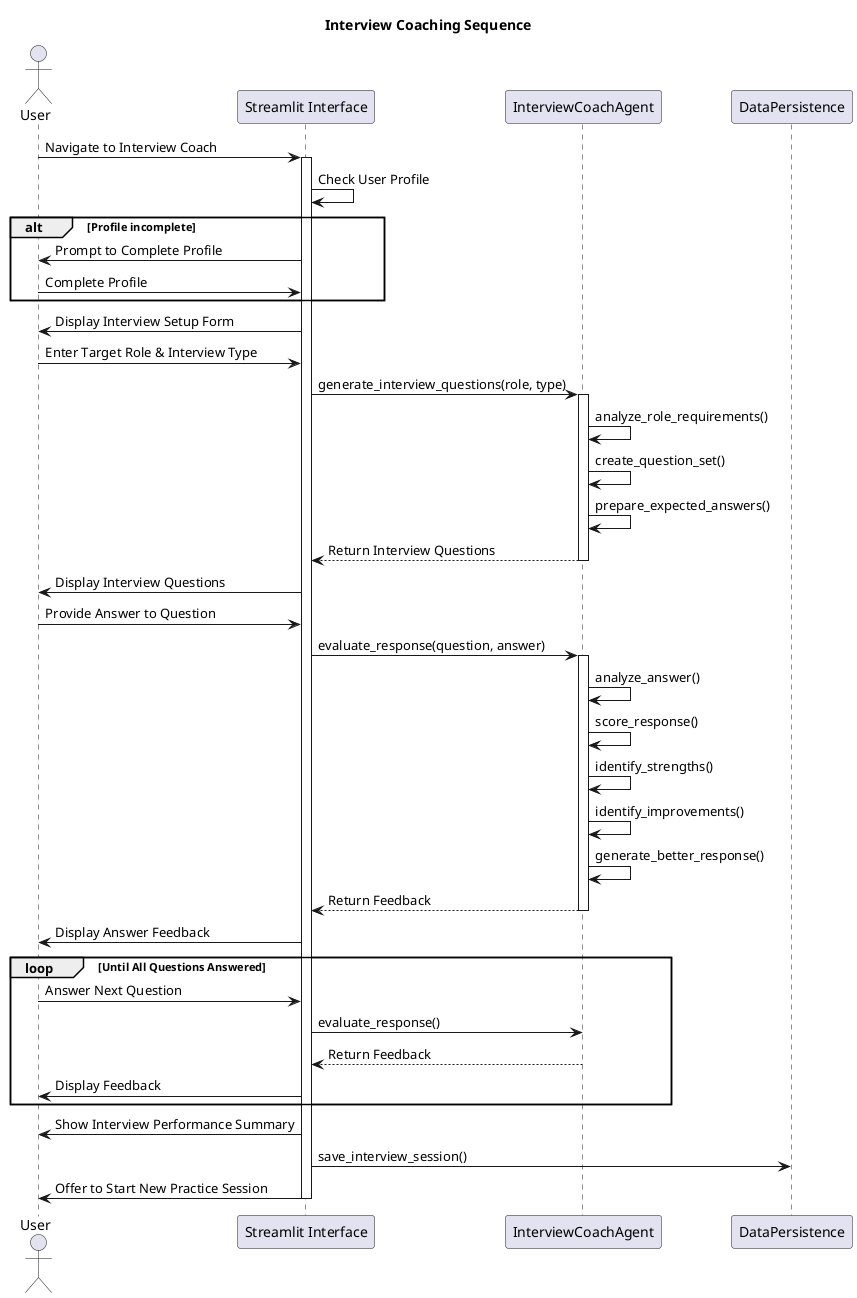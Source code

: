 @startuml Interview Coaching Sequence

actor "User" as user
participant "Streamlit Interface" as ui
participant "InterviewCoachAgent" as coachAgent
participant "DataPersistence" as storage

title Interview Coaching Sequence

user -> ui : Navigate to Interview Coach
activate ui

ui -> ui : Check User Profile
alt Profile incomplete
    ui -> user : Prompt to Complete Profile
    user -> ui : Complete Profile
end

ui -> user : Display Interview Setup Form
user -> ui : Enter Target Role & Interview Type
ui -> coachAgent : generate_interview_questions(role, type)
activate coachAgent

coachAgent -> coachAgent : analyze_role_requirements()
coachAgent -> coachAgent : create_question_set()
coachAgent -> coachAgent : prepare_expected_answers()

coachAgent --> ui : Return Interview Questions
deactivate coachAgent

ui -> user : Display Interview Questions
user -> ui : Provide Answer to Question

ui -> coachAgent : evaluate_response(question, answer)
activate coachAgent
coachAgent -> coachAgent : analyze_answer()
coachAgent -> coachAgent : score_response()
coachAgent -> coachAgent : identify_strengths()
coachAgent -> coachAgent : identify_improvements()
coachAgent -> coachAgent : generate_better_response()
coachAgent --> ui : Return Feedback
deactivate coachAgent

ui -> user : Display Answer Feedback

loop Until All Questions Answered
    user -> ui : Answer Next Question
    ui -> coachAgent : evaluate_response()
    coachAgent --> ui : Return Feedback
    ui -> user : Display Feedback
end

ui -> user : Show Interview Performance Summary
ui -> storage : save_interview_session()

ui -> user : Offer to Start New Practice Session

deactivate ui

@enduml 